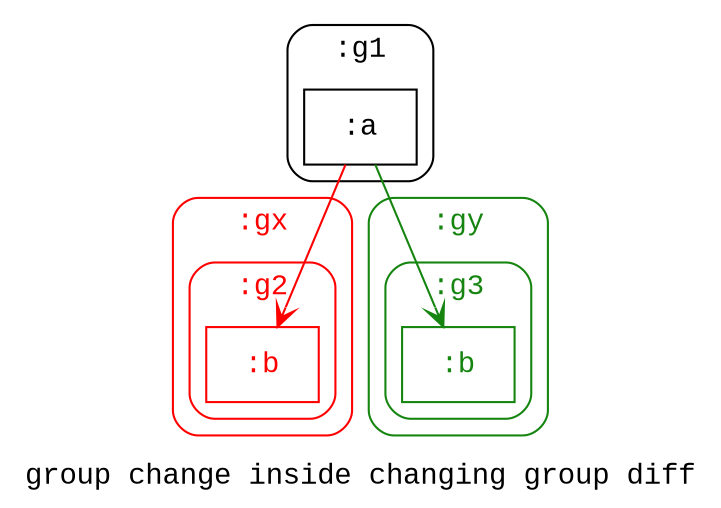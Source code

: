 digraph D {
    tooltip="group change inside changing group diff";
    label="group change inside changing group diff";
    bgcolor="#ffffff";
    fontcolor="#000000";
    fontname="Courier New";
    
    subgraph cluster_node1 { /* :g1 */
        label=":g1";
        style="rounded";
        fontname="Courier New";
        color="#000000";
        fontcolor="#000000";
        tooltip=":g1";
        
        node2 [color="#000000",fontcolor="#000000",fontname="Courier New",shape="rectangle",tooltip=":g1:a",label=":a"]
    }
    
    subgraph cluster_node3 { /* :gx */
        label=":gx";
        style="rounded";
        fontname="Courier New";
        color="#ff0000";
        fontcolor="#ff0000";
        tooltip=":gx";
        
        subgraph cluster_node4 { /* :g2 */
            label=":g2";
            style="rounded";
            fontname="Courier New";
            color="#ff0000";
            fontcolor="#ff0000";
            tooltip=":gx:g2";
            
            node5 [color="#ff0000",fontcolor="#ff0000",fontname="Courier New",shape="rectangle",tooltip=":gx:g2:b",label=":b"]
        }
    }
    
    subgraph cluster_node6 { /* :gy */
        label=":gy";
        style="rounded";
        fontname="Courier New";
        color="#158510";
        fontcolor="#158510";
        tooltip=":gy";
        
        subgraph cluster_node7 { /* :g3 */
            label=":g3";
            style="rounded";
            fontname="Courier New";
            color="#158510";
            fontcolor="#158510";
            tooltip=":gy:g3";
            
            node8 [color="#158510",fontcolor="#158510",fontname="Courier New",shape="rectangle",tooltip=":gy:g3:b",label=":b"]
        }
    }
    
    node2 -> node5 [arrowhead="vee",color="#ff0000",tooltip=":g1:a\n   ->\n:gx:g2:b",]
    node2 -> node8 [arrowhead="vee",color="#158510",tooltip=":g1:a\n   ->\n:gy:g3:b",]
}
